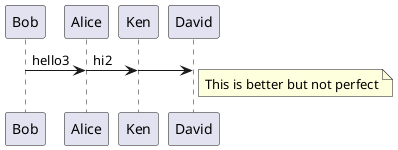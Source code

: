 {
  "sha1": "2kbqqbr2bm72qc2jbx7vrqu0skbjcfy",
  "insertion": {
    "when": "2024-05-30T20:48:20.034Z",
    "url": "http://forum.plantuml.net/8612/teoz-wrong-note-position-after-array?show=9115#c9115",
    "user": "plantuml@gmail.com"
  }
}
@startuml
!pragma teoz true
Bob -> Alice : hello3
& Alice -> Ken : hi2
& Ken -> David
note right : This is better but not perfect
@enduml
